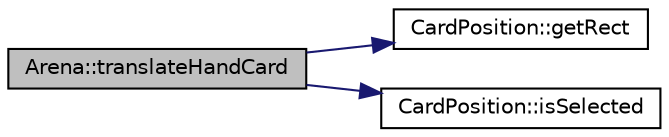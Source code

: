 digraph "Arena::translateHandCard"
{
  bgcolor="transparent";
  edge [fontname="Helvetica",fontsize="10",labelfontname="Helvetica",labelfontsize="10"];
  node [fontname="Helvetica",fontsize="10",shape=record];
  rankdir="LR";
  Node898 [label="Arena::translateHandCard",height=0.2,width=0.4,color="black", fillcolor="grey75", style="filled", fontcolor="black"];
  Node898 -> Node899 [color="midnightblue",fontsize="10",style="solid",fontname="Helvetica"];
  Node899 [label="CardPosition::getRect",height=0.2,width=0.4,color="black",URL="$classCardPosition.html#a1edff61fb567597c47189c4c997441c4"];
  Node898 -> Node900 [color="midnightblue",fontsize="10",style="solid",fontname="Helvetica"];
  Node900 [label="CardPosition::isSelected",height=0.2,width=0.4,color="black",URL="$classCardPosition.html#a7e4274b5a185d8ece9e1950320732737"];
}
